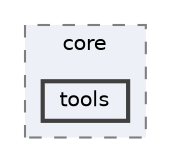 digraph "/home/jam/Research/IRES-2025/dev/src/llm-scripts/testing/hypothesis-testing/hyp-env/lib/python3.12/site-packages/pandas/core/tools"
{
 // LATEX_PDF_SIZE
  bgcolor="transparent";
  edge [fontname=Helvetica,fontsize=10,labelfontname=Helvetica,labelfontsize=10];
  node [fontname=Helvetica,fontsize=10,shape=box,height=0.2,width=0.4];
  compound=true
  subgraph clusterdir_5205ffcf50a564ea4f46690fbcd2ca15 {
    graph [ bgcolor="#edf0f7", pencolor="grey50", label="core", fontname=Helvetica,fontsize=10 style="filled,dashed", URL="dir_5205ffcf50a564ea4f46690fbcd2ca15.html",tooltip=""]
  dir_cc5775e2c61f3981454940b33872dcf2 [label="tools", fillcolor="#edf0f7", color="grey25", style="filled,bold", URL="dir_cc5775e2c61f3981454940b33872dcf2.html",tooltip=""];
  }
}
